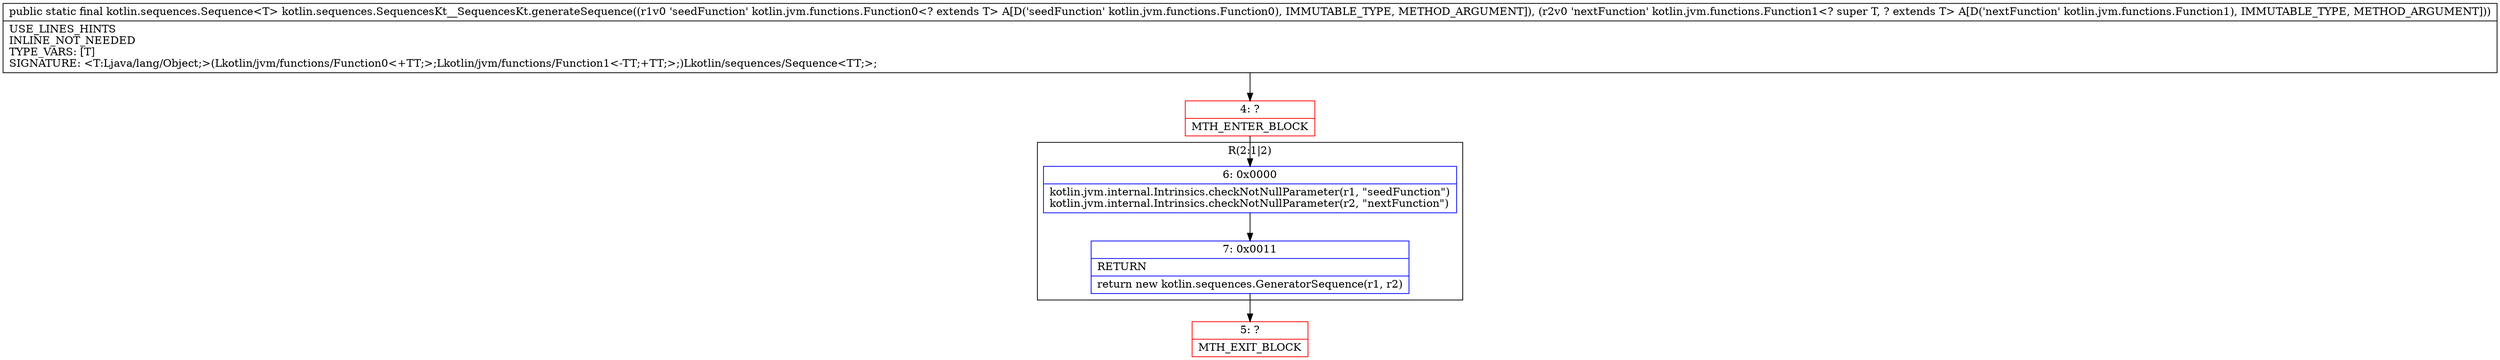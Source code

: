 digraph "CFG forkotlin.sequences.SequencesKt__SequencesKt.generateSequence(Lkotlin\/jvm\/functions\/Function0;Lkotlin\/jvm\/functions\/Function1;)Lkotlin\/sequences\/Sequence;" {
subgraph cluster_Region_829508480 {
label = "R(2:1|2)";
node [shape=record,color=blue];
Node_6 [shape=record,label="{6\:\ 0x0000|kotlin.jvm.internal.Intrinsics.checkNotNullParameter(r1, \"seedFunction\")\lkotlin.jvm.internal.Intrinsics.checkNotNullParameter(r2, \"nextFunction\")\l}"];
Node_7 [shape=record,label="{7\:\ 0x0011|RETURN\l|return new kotlin.sequences.GeneratorSequence(r1, r2)\l}"];
}
Node_4 [shape=record,color=red,label="{4\:\ ?|MTH_ENTER_BLOCK\l}"];
Node_5 [shape=record,color=red,label="{5\:\ ?|MTH_EXIT_BLOCK\l}"];
MethodNode[shape=record,label="{public static final kotlin.sequences.Sequence\<T\> kotlin.sequences.SequencesKt__SequencesKt.generateSequence((r1v0 'seedFunction' kotlin.jvm.functions.Function0\<? extends T\> A[D('seedFunction' kotlin.jvm.functions.Function0), IMMUTABLE_TYPE, METHOD_ARGUMENT]), (r2v0 'nextFunction' kotlin.jvm.functions.Function1\<? super T, ? extends T\> A[D('nextFunction' kotlin.jvm.functions.Function1), IMMUTABLE_TYPE, METHOD_ARGUMENT]))  | USE_LINES_HINTS\lINLINE_NOT_NEEDED\lTYPE_VARS: [T]\lSIGNATURE: \<T:Ljava\/lang\/Object;\>(Lkotlin\/jvm\/functions\/Function0\<+TT;\>;Lkotlin\/jvm\/functions\/Function1\<\-TT;+TT;\>;)Lkotlin\/sequences\/Sequence\<TT;\>;\l}"];
MethodNode -> Node_4;Node_6 -> Node_7;
Node_7 -> Node_5;
Node_4 -> Node_6;
}

